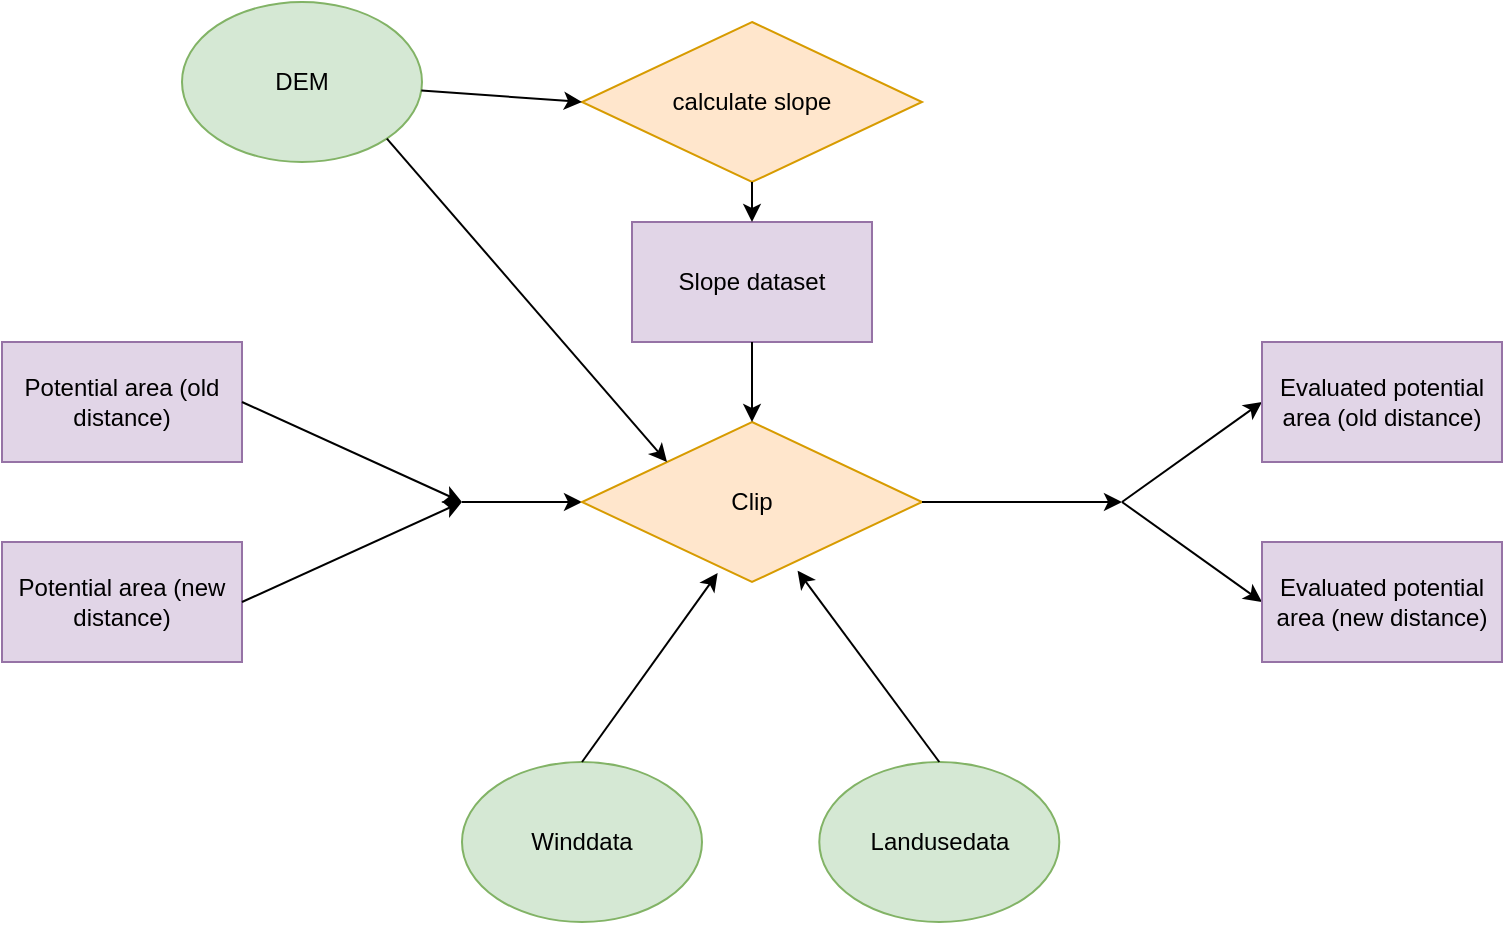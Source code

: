 <mxfile version="12.8.2" type="device"><diagram id="blqeMZFhSGsrBPXqfFoC" name="Page-1"><mxGraphModel dx="1108" dy="421" grid="1" gridSize="10" guides="1" tooltips="1" connect="1" arrows="1" fold="1" page="1" pageScale="1" pageWidth="827" pageHeight="1169" math="0" shadow="0"><root><mxCell id="0"/><mxCell id="1" parent="0"/><mxCell id="sDmLml7RNZfypfmi1pS6-2" value="DEM" style="ellipse;whiteSpace=wrap;html=1;fillColor=#d5e8d4;strokeColor=#82b366;" parent="1" vertex="1"><mxGeometry x="120" y="30" width="120" height="80" as="geometry"/></mxCell><mxCell id="sDmLml7RNZfypfmi1pS6-3" value="Potential area (old distance)" style="rounded=0;whiteSpace=wrap;html=1;fillColor=#e1d5e7;strokeColor=#9673a6;" parent="1" vertex="1"><mxGeometry x="30" y="200" width="120" height="60" as="geometry"/></mxCell><mxCell id="sDmLml7RNZfypfmi1pS6-4" value="&lt;div&gt;Potential area (new distance)&lt;/div&gt;" style="rounded=0;whiteSpace=wrap;html=1;fillColor=#e1d5e7;strokeColor=#9673a6;" parent="1" vertex="1"><mxGeometry x="30" y="300" width="120" height="60" as="geometry"/></mxCell><mxCell id="sDmLml7RNZfypfmi1pS6-5" value="" style="endArrow=classic;html=1;exitX=1;exitY=0.5;exitDx=0;exitDy=0;" parent="1" source="sDmLml7RNZfypfmi1pS6-3" edge="1"><mxGeometry width="50" height="50" relative="1" as="geometry"><mxPoint x="-10" y="430" as="sourcePoint"/><mxPoint x="260.0" y="280" as="targetPoint"/></mxGeometry></mxCell><mxCell id="sDmLml7RNZfypfmi1pS6-6" value="" style="endArrow=classic;html=1;exitX=1;exitY=0.5;exitDx=0;exitDy=0;" parent="1" source="sDmLml7RNZfypfmi1pS6-4" edge="1"><mxGeometry width="50" height="50" relative="1" as="geometry"><mxPoint x="-10" y="430" as="sourcePoint"/><mxPoint x="260.0" y="280" as="targetPoint"/></mxGeometry></mxCell><mxCell id="sDmLml7RNZfypfmi1pS6-7" value="" style="endArrow=classic;html=1;" parent="1" edge="1"><mxGeometry width="50" height="50" relative="1" as="geometry"><mxPoint x="260.0" y="280" as="sourcePoint"/><mxPoint x="320.0" y="280" as="targetPoint"/></mxGeometry></mxCell><mxCell id="sDmLml7RNZfypfmi1pS6-8" value="Clip" style="rhombus;whiteSpace=wrap;html=1;fillColor=#ffe6cc;strokeColor=#d79b00;" parent="1" vertex="1"><mxGeometry x="320" y="240" width="170" height="80" as="geometry"/></mxCell><mxCell id="sDmLml7RNZfypfmi1pS6-9" value="calculate slope" style="rhombus;whiteSpace=wrap;html=1;fillColor=#ffe6cc;strokeColor=#d79b00;" parent="1" vertex="1"><mxGeometry x="320" y="40" width="170" height="80" as="geometry"/></mxCell><mxCell id="sDmLml7RNZfypfmi1pS6-10" value="Slope dataset" style="rounded=0;whiteSpace=wrap;html=1;fillColor=#e1d5e7;strokeColor=#9673a6;" parent="1" vertex="1"><mxGeometry x="345" y="140" width="120" height="60" as="geometry"/></mxCell><mxCell id="sDmLml7RNZfypfmi1pS6-11" value="" style="endArrow=classic;html=1;entryX=0;entryY=0.5;entryDx=0;entryDy=0;" parent="1" source="sDmLml7RNZfypfmi1pS6-2" target="sDmLml7RNZfypfmi1pS6-9" edge="1"><mxGeometry width="50" height="50" relative="1" as="geometry"><mxPoint x="-10" y="430" as="sourcePoint"/><mxPoint x="40" y="380" as="targetPoint"/></mxGeometry></mxCell><mxCell id="sDmLml7RNZfypfmi1pS6-12" value="" style="endArrow=classic;html=1;exitX=0.5;exitY=1;exitDx=0;exitDy=0;entryX=0.5;entryY=0;entryDx=0;entryDy=0;" parent="1" source="sDmLml7RNZfypfmi1pS6-9" target="sDmLml7RNZfypfmi1pS6-10" edge="1"><mxGeometry width="50" height="50" relative="1" as="geometry"><mxPoint x="420" y="150" as="sourcePoint"/><mxPoint x="420" y="170" as="targetPoint"/></mxGeometry></mxCell><mxCell id="sDmLml7RNZfypfmi1pS6-13" value="" style="endArrow=classic;html=1;exitX=0.5;exitY=1;exitDx=0;exitDy=0;entryX=0.5;entryY=0;entryDx=0;entryDy=0;" parent="1" source="sDmLml7RNZfypfmi1pS6-10" target="sDmLml7RNZfypfmi1pS6-8" edge="1"><mxGeometry width="50" height="50" relative="1" as="geometry"><mxPoint x="500" y="220" as="sourcePoint"/><mxPoint x="500" y="240" as="targetPoint"/></mxGeometry></mxCell><mxCell id="sDmLml7RNZfypfmi1pS6-14" value="Winddata" style="ellipse;whiteSpace=wrap;html=1;fillColor=#d5e8d4;strokeColor=#82b366;" parent="1" vertex="1"><mxGeometry x="260" y="410" width="120" height="80" as="geometry"/></mxCell><mxCell id="sDmLml7RNZfypfmi1pS6-15" value="" style="endArrow=classic;html=1;exitX=0.5;exitY=0;exitDx=0;exitDy=0;entryX=0.399;entryY=0.944;entryDx=0;entryDy=0;entryPerimeter=0;" parent="1" source="sDmLml7RNZfypfmi1pS6-14" target="sDmLml7RNZfypfmi1pS6-8" edge="1"><mxGeometry width="50" height="50" relative="1" as="geometry"><mxPoint x="-10" y="560" as="sourcePoint"/><mxPoint x="383" y="310" as="targetPoint"/></mxGeometry></mxCell><mxCell id="sDmLml7RNZfypfmi1pS6-16" value="Landusedata" style="ellipse;whiteSpace=wrap;html=1;fillColor=#d5e8d4;strokeColor=#82b366;" parent="1" vertex="1"><mxGeometry x="438.65" y="410" width="120" height="80" as="geometry"/></mxCell><mxCell id="sDmLml7RNZfypfmi1pS6-17" value="" style="endArrow=classic;html=1;exitX=0.5;exitY=0;exitDx=0;exitDy=0;entryX=0.634;entryY=0.929;entryDx=0;entryDy=0;entryPerimeter=0;" parent="1" source="sDmLml7RNZfypfmi1pS6-16" target="sDmLml7RNZfypfmi1pS6-8" edge="1"><mxGeometry width="50" height="50" relative="1" as="geometry"><mxPoint x="168.65" y="560" as="sourcePoint"/><mxPoint x="419.997" y="327.601" as="targetPoint"/></mxGeometry></mxCell><mxCell id="sDmLml7RNZfypfmi1pS6-18" value="" style="endArrow=classic;html=1;exitX=1;exitY=0.5;exitDx=0;exitDy=0;" parent="1" source="sDmLml7RNZfypfmi1pS6-8" edge="1"><mxGeometry width="50" height="50" relative="1" as="geometry"><mxPoint x="-10" y="560" as="sourcePoint"/><mxPoint x="590" y="280" as="targetPoint"/></mxGeometry></mxCell><mxCell id="sDmLml7RNZfypfmi1pS6-19" value="" style="endArrow=classic;html=1;entryX=0;entryY=0.5;entryDx=0;entryDy=0;" parent="1" target="sDmLml7RNZfypfmi1pS6-21" edge="1"><mxGeometry width="50" height="50" relative="1" as="geometry"><mxPoint x="590" y="280" as="sourcePoint"/><mxPoint x="660" y="220" as="targetPoint"/></mxGeometry></mxCell><mxCell id="sDmLml7RNZfypfmi1pS6-20" value="" style="endArrow=classic;html=1;entryX=0;entryY=0.5;entryDx=0;entryDy=0;" parent="1" target="sDmLml7RNZfypfmi1pS6-22" edge="1"><mxGeometry width="50" height="50" relative="1" as="geometry"><mxPoint x="590" y="280" as="sourcePoint"/><mxPoint x="660" y="310" as="targetPoint"/></mxGeometry></mxCell><mxCell id="sDmLml7RNZfypfmi1pS6-21" value="Evaluated potential area (old distance)" style="rounded=0;whiteSpace=wrap;html=1;fillColor=#e1d5e7;strokeColor=#9673a6;" parent="1" vertex="1"><mxGeometry x="660" y="200" width="120" height="60" as="geometry"/></mxCell><mxCell id="sDmLml7RNZfypfmi1pS6-22" value="&lt;div&gt;Evaluated potential area (new distance)&lt;/div&gt;" style="rounded=0;whiteSpace=wrap;html=1;fillColor=#e1d5e7;strokeColor=#9673a6;" parent="1" vertex="1"><mxGeometry x="660" y="300" width="120" height="60" as="geometry"/></mxCell><mxCell id="Wplnhl6z2_3i584olYTL-1" value="" style="endArrow=classic;html=1;exitX=1;exitY=1;exitDx=0;exitDy=0;entryX=0;entryY=0;entryDx=0;entryDy=0;" edge="1" parent="1" source="sDmLml7RNZfypfmi1pS6-2" target="sDmLml7RNZfypfmi1pS6-8"><mxGeometry width="50" height="50" relative="1" as="geometry"><mxPoint x="390" y="340" as="sourcePoint"/><mxPoint x="440" y="290" as="targetPoint"/></mxGeometry></mxCell></root></mxGraphModel></diagram></mxfile>